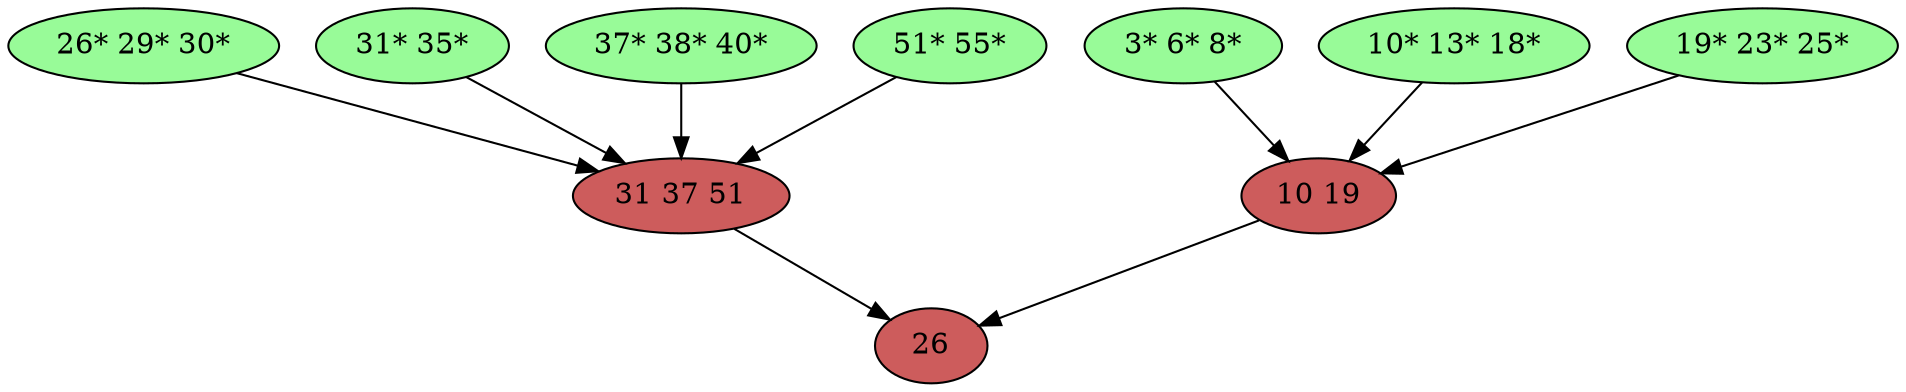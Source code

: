digraph G {
	"10 19" -> "26";
	"31 37 51" -> "26";
	"3* 6* 8*" -> "10 19";
	"10* 13* 18*" -> "10 19";
	"19* 23* 25*" -> "10 19";
	"26* 29* 30*" -> "31 37 51";
	"31* 35*" -> "31 37 51";
	"37* 38* 40*" -> "31 37 51";
	"51* 55*" -> "31 37 51";
	{ rank=same "26" };
	{ rank=same "10 19" "31 37 51" };
	{ rank=same "3* 6* 8*" "10* 13* 18*" "19* 23* 25*" "26* 29* 30*" "31* 35*" "37* 38* 40*" "51* 55*" };
	{ rank=same "10* 13* 18*" "19* 23* 25*" "26* 29* 30*" "31* 35*" "37* 38* 40*" "51* 55*" };
	{ rank=same "19* 23* 25*" "26* 29* 30*" "31* 35*" "37* 38* 40*" "51* 55*" };
	{ rank=same "26* 29* 30*" "31* 35*" "37* 38* 40*" "51* 55*" };
	{ rank=same "31* 35*" "37* 38* 40*" "51* 55*" };
	{ rank=same "37* 38* 40*" "51* 55*" };
	{ rank=same "51* 55*" };
	"26"[ style=filled, fillcolor=IndianRed ];
	"10 19"[ style=filled, fillcolor=IndianRed ];
	"31 37 51"[ style=filled, fillcolor=IndianRed ];
	"3* 6* 8*"[ style=filled, fillcolor=PaleGreen ];
	"10* 13* 18*"[ style=filled, fillcolor=PaleGreen ];
	"19* 23* 25*"[ style=filled, fillcolor=PaleGreen ];
	"26* 29* 30*"[ style=filled, fillcolor=PaleGreen ];
	"31* 35*"[ style=filled, fillcolor=PaleGreen ];
	"37* 38* 40*"[ style=filled, fillcolor=PaleGreen ];
	"51* 55*"[ style=filled, fillcolor=PaleGreen ];
}
